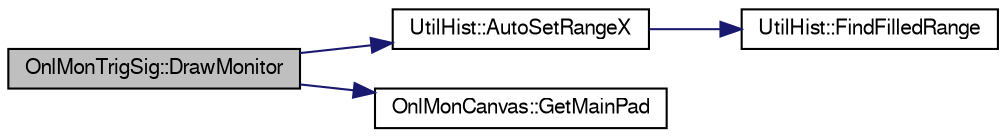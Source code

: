 digraph "OnlMonTrigSig::DrawMonitor"
{
  bgcolor="transparent";
  edge [fontname="FreeSans",fontsize="10",labelfontname="FreeSans",labelfontsize="10"];
  node [fontname="FreeSans",fontsize="10",shape=record];
  rankdir="LR";
  Node1 [label="OnlMonTrigSig::DrawMonitor",height=0.2,width=0.4,color="black", fillcolor="grey75", style="filled" fontcolor="black"];
  Node1 -> Node2 [color="midnightblue",fontsize="10",style="solid",fontname="FreeSans"];
  Node2 [label="UtilHist::AutoSetRangeX",height=0.2,width=0.4,color="black",URL="$d3/daf/namespaceUtilHist.html#a5a7e54ef651bcbd391328c9398214e26"];
  Node2 -> Node3 [color="midnightblue",fontsize="10",style="solid",fontname="FreeSans"];
  Node3 [label="UtilHist::FindFilledRange",height=0.2,width=0.4,color="black",URL="$d3/daf/namespaceUtilHist.html#a3cf821e9299974225cc90084beadcb30"];
  Node1 -> Node4 [color="midnightblue",fontsize="10",style="solid",fontname="FreeSans"];
  Node4 [label="OnlMonCanvas::GetMainPad",height=0.2,width=0.4,color="black",URL="$df/ddc/classOnlMonCanvas.html#aec0773674b0c23cc053658c3a4526183"];
}
